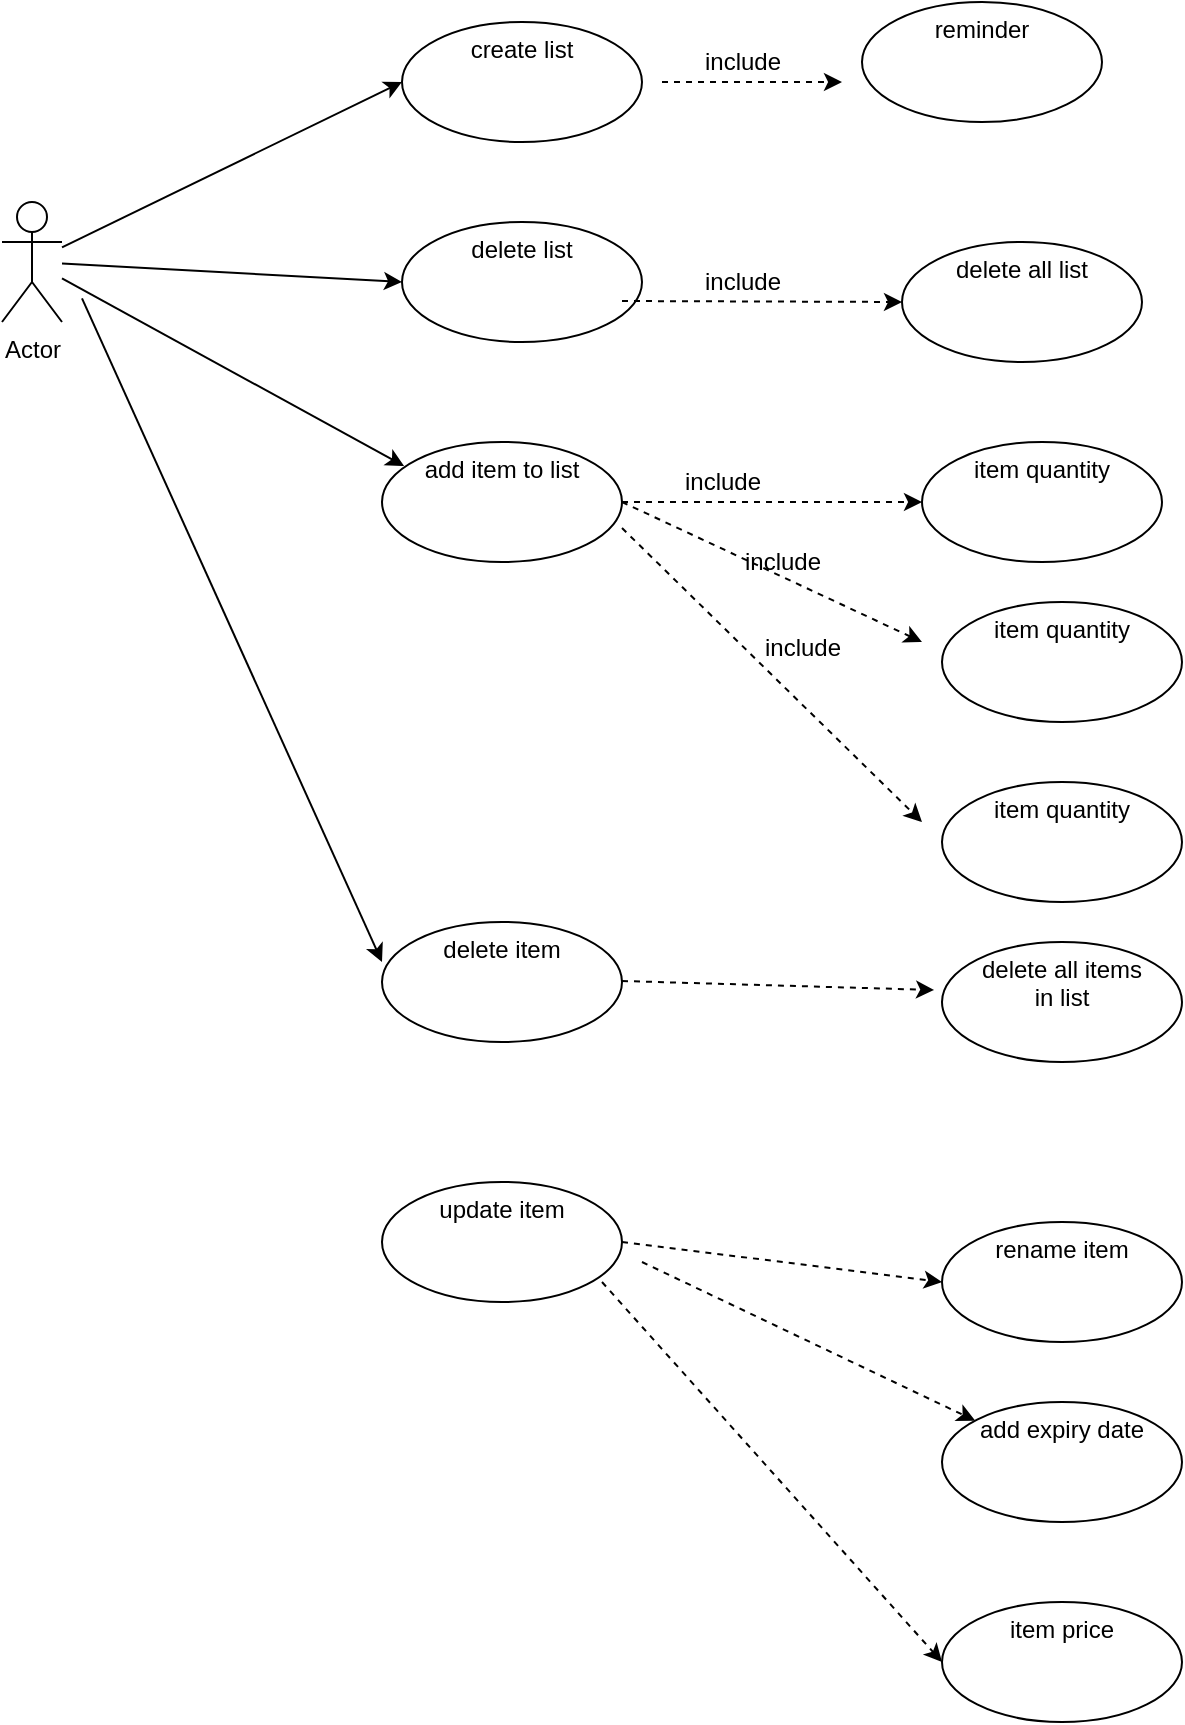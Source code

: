 <mxfile version="18.0.2" type="device"><diagram id="hhOOjOt_0zl0cwhVpj00" name="Page-1"><mxGraphModel dx="1030" dy="613" grid="1" gridSize="10" guides="1" tooltips="1" connect="1" arrows="1" fold="1" page="1" pageScale="1" pageWidth="850" pageHeight="1100" math="0" shadow="0"><root><mxCell id="0"/><mxCell id="1" parent="0"/><mxCell id="DFrYtQBwTpFl8aixB1TQ-8" value="Actor" style="shape=umlActor;verticalLabelPosition=bottom;verticalAlign=top;html=1;outlineConnect=0;" parent="1" vertex="1"><mxGeometry x="90" y="210" width="30" height="60" as="geometry"/></mxCell><mxCell id="DFrYtQBwTpFl8aixB1TQ-9" value="create list" style="ellipse;whiteSpace=wrap;html=1;verticalAlign=top;" parent="1" vertex="1"><mxGeometry x="290" y="120" width="120" height="60" as="geometry"/></mxCell><mxCell id="DFrYtQBwTpFl8aixB1TQ-11" value="delete list" style="ellipse;whiteSpace=wrap;html=1;verticalAlign=top;" parent="1" vertex="1"><mxGeometry x="290" y="220" width="120" height="60" as="geometry"/></mxCell><mxCell id="DFrYtQBwTpFl8aixB1TQ-13" value="" style="endArrow=classic;html=1;rounded=0;entryX=0;entryY=0.5;entryDx=0;entryDy=0;" parent="1" source="DFrYtQBwTpFl8aixB1TQ-8" target="DFrYtQBwTpFl8aixB1TQ-9" edge="1"><mxGeometry width="50" height="50" relative="1" as="geometry"><mxPoint x="400" y="400" as="sourcePoint"/><mxPoint x="450" y="350" as="targetPoint"/></mxGeometry></mxCell><mxCell id="DFrYtQBwTpFl8aixB1TQ-14" value="" style="endArrow=classic;html=1;rounded=0;entryX=0;entryY=0.5;entryDx=0;entryDy=0;" parent="1" source="DFrYtQBwTpFl8aixB1TQ-8" target="DFrYtQBwTpFl8aixB1TQ-11" edge="1"><mxGeometry width="50" height="50" relative="1" as="geometry"><mxPoint x="400" y="400" as="sourcePoint"/><mxPoint x="450" y="350" as="targetPoint"/></mxGeometry></mxCell><mxCell id="DFrYtQBwTpFl8aixB1TQ-15" value="add item to list" style="ellipse;whiteSpace=wrap;html=1;verticalAlign=top;" parent="1" vertex="1"><mxGeometry x="280" y="330" width="120" height="60" as="geometry"/></mxCell><mxCell id="DFrYtQBwTpFl8aixB1TQ-16" value="" style="endArrow=classic;html=1;rounded=0;dashed=1;" parent="1" edge="1"><mxGeometry width="50" height="50" relative="1" as="geometry"><mxPoint x="420" y="150" as="sourcePoint"/><mxPoint x="510" y="150" as="targetPoint"/></mxGeometry></mxCell><mxCell id="DFrYtQBwTpFl8aixB1TQ-17" value="reminder" style="ellipse;whiteSpace=wrap;html=1;verticalAlign=top;" parent="1" vertex="1"><mxGeometry x="520" y="110" width="120" height="60" as="geometry"/></mxCell><mxCell id="DFrYtQBwTpFl8aixB1TQ-18" value="include" style="text;html=1;align=center;verticalAlign=middle;resizable=0;points=[];autosize=1;strokeColor=none;fillColor=none;" parent="1" vertex="1"><mxGeometry x="435" y="130" width="50" height="20" as="geometry"/></mxCell><mxCell id="DFrYtQBwTpFl8aixB1TQ-19" value="&lt;div&gt;item quantity&lt;/div&gt;&lt;div&gt;&lt;br&gt;&lt;/div&gt;" style="ellipse;whiteSpace=wrap;html=1;verticalAlign=top;" parent="1" vertex="1"><mxGeometry x="550" y="330" width="120" height="60" as="geometry"/></mxCell><mxCell id="DFrYtQBwTpFl8aixB1TQ-20" value="" style="endArrow=classic;html=1;rounded=0;entryX=0.092;entryY=0.2;entryDx=0;entryDy=0;entryPerimeter=0;" parent="1" source="DFrYtQBwTpFl8aixB1TQ-8" target="DFrYtQBwTpFl8aixB1TQ-15" edge="1"><mxGeometry width="50" height="50" relative="1" as="geometry"><mxPoint x="400" y="400" as="sourcePoint"/><mxPoint x="450" y="350" as="targetPoint"/></mxGeometry></mxCell><mxCell id="DFrYtQBwTpFl8aixB1TQ-21" value="&lt;div&gt;item quantity&lt;/div&gt;&lt;div&gt;&lt;br&gt;&lt;/div&gt;" style="ellipse;whiteSpace=wrap;html=1;verticalAlign=top;" parent="1" vertex="1"><mxGeometry x="560" y="410" width="120" height="60" as="geometry"/></mxCell><mxCell id="DFrYtQBwTpFl8aixB1TQ-22" value="&lt;div&gt;item quantity&lt;/div&gt;&lt;div&gt;&lt;br&gt;&lt;/div&gt;" style="ellipse;whiteSpace=wrap;html=1;verticalAlign=top;" parent="1" vertex="1"><mxGeometry x="560" y="500" width="120" height="60" as="geometry"/></mxCell><mxCell id="DFrYtQBwTpFl8aixB1TQ-23" value="" style="endArrow=classic;html=1;rounded=0;dashed=1;exitX=1;exitY=0.5;exitDx=0;exitDy=0;entryX=0;entryY=0.5;entryDx=0;entryDy=0;" parent="1" source="DFrYtQBwTpFl8aixB1TQ-15" target="DFrYtQBwTpFl8aixB1TQ-19" edge="1"><mxGeometry width="50" height="50" relative="1" as="geometry"><mxPoint x="400" y="400" as="sourcePoint"/><mxPoint x="450" y="350" as="targetPoint"/></mxGeometry></mxCell><mxCell id="DFrYtQBwTpFl8aixB1TQ-24" value="include" style="text;html=1;align=center;verticalAlign=middle;resizable=0;points=[];autosize=1;strokeColor=none;fillColor=none;" parent="1" vertex="1"><mxGeometry x="425" y="340" width="50" height="20" as="geometry"/></mxCell><mxCell id="DFrYtQBwTpFl8aixB1TQ-25" value="" style="endArrow=classic;html=1;rounded=0;dashed=1;" parent="1" edge="1"><mxGeometry width="50" height="50" relative="1" as="geometry"><mxPoint x="400" y="360" as="sourcePoint"/><mxPoint x="550" y="430" as="targetPoint"/></mxGeometry></mxCell><mxCell id="DFrYtQBwTpFl8aixB1TQ-26" value="" style="endArrow=classic;html=1;rounded=0;dashed=1;exitX=1;exitY=0.717;exitDx=0;exitDy=0;exitPerimeter=0;" parent="1" source="DFrYtQBwTpFl8aixB1TQ-15" edge="1"><mxGeometry width="50" height="50" relative="1" as="geometry"><mxPoint x="410" y="370" as="sourcePoint"/><mxPoint x="550" y="520" as="targetPoint"/></mxGeometry></mxCell><mxCell id="DFrYtQBwTpFl8aixB1TQ-27" value="include" style="text;html=1;align=center;verticalAlign=middle;resizable=0;points=[];autosize=1;strokeColor=none;fillColor=none;" parent="1" vertex="1"><mxGeometry x="455" y="380" width="50" height="20" as="geometry"/></mxCell><mxCell id="DFrYtQBwTpFl8aixB1TQ-28" value="&lt;div&gt;include&lt;/div&gt;&lt;div&gt;&lt;br&gt;&lt;/div&gt;" style="text;html=1;align=center;verticalAlign=middle;resizable=0;points=[];autosize=1;strokeColor=none;fillColor=none;" parent="1" vertex="1"><mxGeometry x="465" y="425" width="50" height="30" as="geometry"/></mxCell><mxCell id="DFrYtQBwTpFl8aixB1TQ-29" value="delete item" style="ellipse;whiteSpace=wrap;html=1;verticalAlign=top;" parent="1" vertex="1"><mxGeometry x="280" y="570" width="120" height="60" as="geometry"/></mxCell><mxCell id="DFrYtQBwTpFl8aixB1TQ-30" value="delete all list" style="ellipse;whiteSpace=wrap;html=1;verticalAlign=top;" parent="1" vertex="1"><mxGeometry x="540" y="230" width="120" height="60" as="geometry"/></mxCell><mxCell id="DFrYtQBwTpFl8aixB1TQ-32" value="" style="endArrow=classic;html=1;rounded=0;dashed=1;exitX=1;exitY=0.5;exitDx=0;exitDy=0;" parent="1" edge="1"><mxGeometry width="50" height="50" relative="1" as="geometry"><mxPoint x="400" y="259.5" as="sourcePoint"/><mxPoint x="540" y="260" as="targetPoint"/></mxGeometry></mxCell><mxCell id="DFrYtQBwTpFl8aixB1TQ-33" value="&lt;div&gt;include&lt;/div&gt;" style="text;html=1;align=center;verticalAlign=middle;resizable=0;points=[];autosize=1;strokeColor=none;fillColor=none;" parent="1" vertex="1"><mxGeometry x="435" y="240" width="50" height="20" as="geometry"/></mxCell><mxCell id="DFrYtQBwTpFl8aixB1TQ-34" value="" style="endArrow=classic;html=1;rounded=0;entryX=0;entryY=0.333;entryDx=0;entryDy=0;entryPerimeter=0;" parent="1" target="DFrYtQBwTpFl8aixB1TQ-29" edge="1"><mxGeometry width="50" height="50" relative="1" as="geometry"><mxPoint x="130" y="258.224" as="sourcePoint"/><mxPoint x="301.04" y="352" as="targetPoint"/></mxGeometry></mxCell><mxCell id="DFrYtQBwTpFl8aixB1TQ-35" value="" style="endArrow=classic;html=1;rounded=0;dashed=1;exitX=1;exitY=0.5;exitDx=0;exitDy=0;entryX=-0.033;entryY=0.4;entryDx=0;entryDy=0;entryPerimeter=0;" parent="1" target="DFrYtQBwTpFl8aixB1TQ-36" edge="1"><mxGeometry width="50" height="50" relative="1" as="geometry"><mxPoint x="400" y="599.5" as="sourcePoint"/><mxPoint x="540" y="600" as="targetPoint"/></mxGeometry></mxCell><mxCell id="DFrYtQBwTpFl8aixB1TQ-36" value="&lt;div&gt;delete all items &lt;br&gt;&lt;/div&gt;&lt;div&gt;in list&lt;/div&gt;" style="ellipse;whiteSpace=wrap;html=1;verticalAlign=top;" parent="1" vertex="1"><mxGeometry x="560" y="580" width="120" height="60" as="geometry"/></mxCell><mxCell id="DFrYtQBwTpFl8aixB1TQ-37" value="update item " style="ellipse;whiteSpace=wrap;html=1;verticalAlign=top;" parent="1" vertex="1"><mxGeometry x="280" y="700" width="120" height="60" as="geometry"/></mxCell><mxCell id="DFrYtQBwTpFl8aixB1TQ-38" value="rename item" style="ellipse;whiteSpace=wrap;html=1;verticalAlign=top;" parent="1" vertex="1"><mxGeometry x="560" y="720" width="120" height="60" as="geometry"/></mxCell><mxCell id="DFrYtQBwTpFl8aixB1TQ-39" value="" style="endArrow=classic;html=1;rounded=0;entryX=0;entryY=0.5;entryDx=0;entryDy=0;dashed=1;" parent="1" target="DFrYtQBwTpFl8aixB1TQ-38" edge="1"><mxGeometry width="50" height="50" relative="1" as="geometry"><mxPoint x="400" y="730" as="sourcePoint"/><mxPoint x="450" y="680" as="targetPoint"/></mxGeometry></mxCell><mxCell id="DFrYtQBwTpFl8aixB1TQ-40" value="add expiry date" style="ellipse;whiteSpace=wrap;html=1;verticalAlign=top;" parent="1" vertex="1"><mxGeometry x="560" y="810" width="120" height="60" as="geometry"/></mxCell><mxCell id="DFrYtQBwTpFl8aixB1TQ-41" value="item price" style="ellipse;whiteSpace=wrap;html=1;verticalAlign=top;" parent="1" vertex="1"><mxGeometry x="560" y="910" width="120" height="60" as="geometry"/></mxCell><mxCell id="DFrYtQBwTpFl8aixB1TQ-42" value="" style="endArrow=classic;html=1;rounded=0;dashed=1;" parent="1" target="DFrYtQBwTpFl8aixB1TQ-40" edge="1"><mxGeometry width="50" height="50" relative="1" as="geometry"><mxPoint x="410" y="740" as="sourcePoint"/><mxPoint x="570" y="760" as="targetPoint"/><Array as="points"/></mxGeometry></mxCell><mxCell id="DFrYtQBwTpFl8aixB1TQ-43" value="" style="endArrow=classic;html=1;rounded=0;entryX=0;entryY=0.5;entryDx=0;entryDy=0;dashed=1;" parent="1" target="DFrYtQBwTpFl8aixB1TQ-41" edge="1"><mxGeometry width="50" height="50" relative="1" as="geometry"><mxPoint x="390" y="750" as="sourcePoint"/><mxPoint x="550" y="770" as="targetPoint"/></mxGeometry></mxCell></root></mxGraphModel></diagram></mxfile>